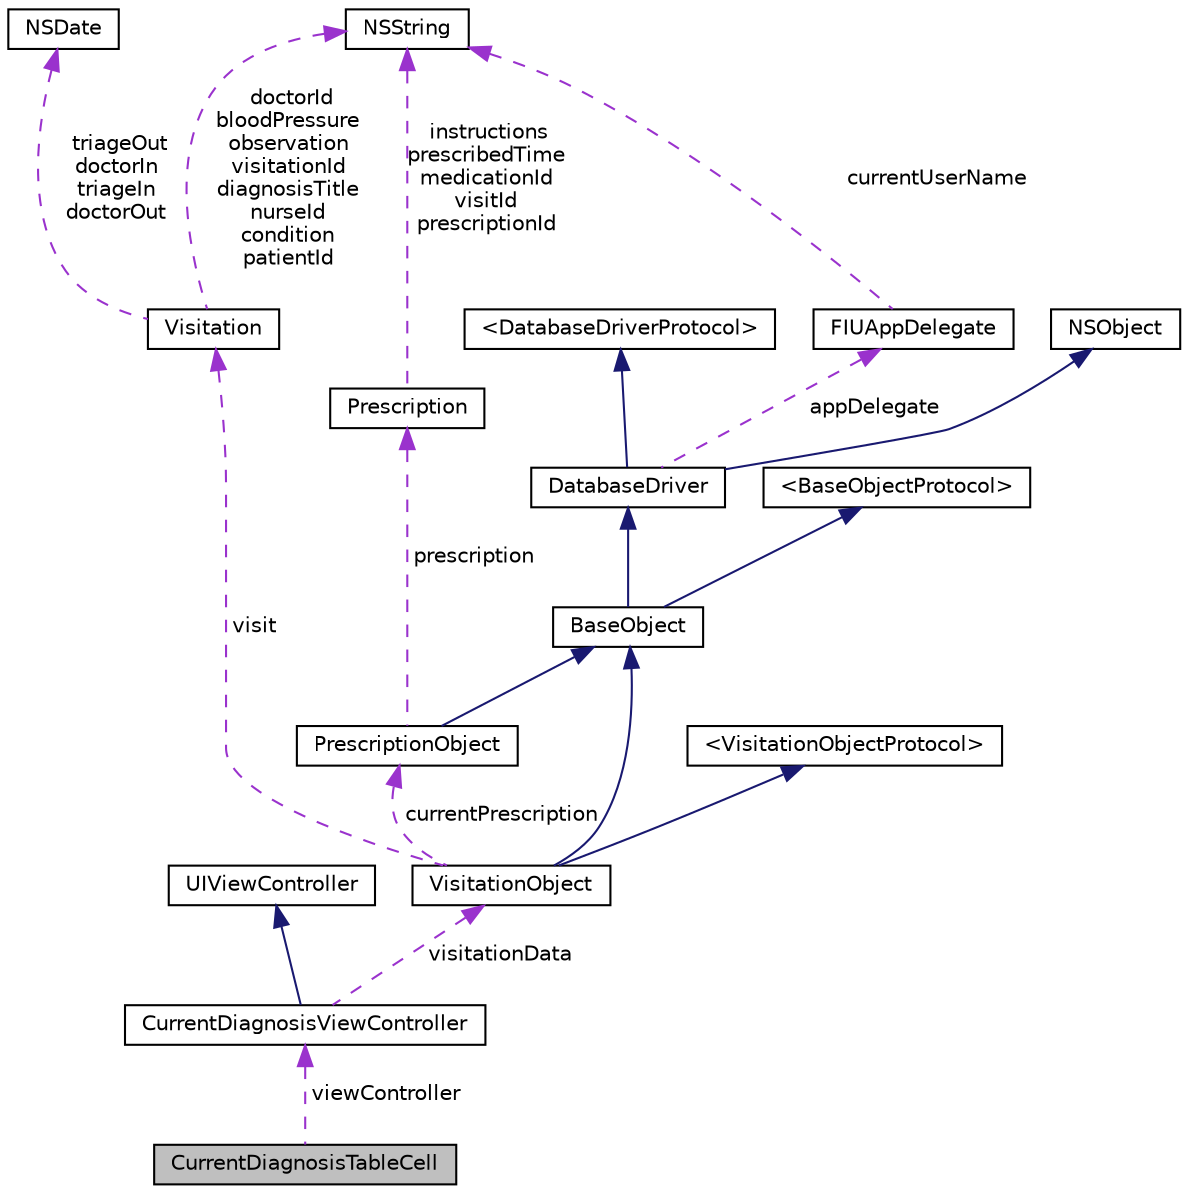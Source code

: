digraph G
{
  edge [fontname="Helvetica",fontsize="10",labelfontname="Helvetica",labelfontsize="10"];
  node [fontname="Helvetica",fontsize="10",shape=record];
  Node1 [label="CurrentDiagnosisTableCell",height=0.2,width=0.4,color="black", fillcolor="grey75", style="filled" fontcolor="black"];
  Node2 -> Node1 [dir="back",color="darkorchid3",fontsize="10",style="dashed",label=" viewController" ,fontname="Helvetica"];
  Node2 [label="CurrentDiagnosisViewController",height=0.2,width=0.4,color="black", fillcolor="white", style="filled",URL="$interface_current_diagnosis_view_controller.html"];
  Node3 -> Node2 [dir="back",color="midnightblue",fontsize="10",style="solid",fontname="Helvetica"];
  Node3 [label="UIViewController",height=0.2,width=0.4,color="black", fillcolor="white", style="filled",URL="$class_u_i_view_controller.html"];
  Node4 -> Node2 [dir="back",color="darkorchid3",fontsize="10",style="dashed",label=" visitationData" ,fontname="Helvetica"];
  Node4 [label="VisitationObject",height=0.2,width=0.4,color="black", fillcolor="white", style="filled",URL="$interface_visitation_object.html"];
  Node5 -> Node4 [dir="back",color="midnightblue",fontsize="10",style="solid",fontname="Helvetica"];
  Node5 [label="BaseObject",height=0.2,width=0.4,color="black", fillcolor="white", style="filled",URL="$interface_base_object.html"];
  Node6 -> Node5 [dir="back",color="midnightblue",fontsize="10",style="solid",fontname="Helvetica"];
  Node6 [label="DatabaseDriver",height=0.2,width=0.4,color="black", fillcolor="white", style="filled",URL="$interface_database_driver.html"];
  Node7 -> Node6 [dir="back",color="midnightblue",fontsize="10",style="solid",fontname="Helvetica"];
  Node7 [label="NSObject",height=0.2,width=0.4,color="black", fillcolor="white", style="filled",URL="$class_n_s_object.html"];
  Node8 -> Node6 [dir="back",color="midnightblue",fontsize="10",style="solid",fontname="Helvetica"];
  Node8 [label="\<DatabaseDriverProtocol\>",height=0.2,width=0.4,color="black", fillcolor="white", style="filled",URL="$protocol_database_driver_protocol-p.html"];
  Node9 -> Node6 [dir="back",color="darkorchid3",fontsize="10",style="dashed",label=" appDelegate" ,fontname="Helvetica"];
  Node9 [label="FIUAppDelegate",height=0.2,width=0.4,color="black", fillcolor="white", style="filled",URL="$interface_f_i_u_app_delegate.html"];
  Node10 -> Node9 [dir="back",color="darkorchid3",fontsize="10",style="dashed",label=" currentUserName" ,fontname="Helvetica"];
  Node10 [label="NSString",height=0.2,width=0.4,color="black", fillcolor="white", style="filled",URL="$class_n_s_string.html"];
  Node11 -> Node5 [dir="back",color="midnightblue",fontsize="10",style="solid",fontname="Helvetica"];
  Node11 [label="\<BaseObjectProtocol\>",height=0.2,width=0.4,color="black", fillcolor="white", style="filled",URL="$protocol_base_object_protocol-p.html"];
  Node12 -> Node4 [dir="back",color="midnightblue",fontsize="10",style="solid",fontname="Helvetica"];
  Node12 [label="\<VisitationObjectProtocol\>",height=0.2,width=0.4,color="black", fillcolor="white", style="filled",URL="$protocol_visitation_object_protocol-p.html"];
  Node13 -> Node4 [dir="back",color="darkorchid3",fontsize="10",style="dashed",label=" currentPrescription" ,fontname="Helvetica"];
  Node13 [label="PrescriptionObject",height=0.2,width=0.4,color="black", fillcolor="white", style="filled",URL="$interface_prescription_object.html"];
  Node5 -> Node13 [dir="back",color="midnightblue",fontsize="10",style="solid",fontname="Helvetica"];
  Node14 -> Node13 [dir="back",color="darkorchid3",fontsize="10",style="dashed",label=" prescription" ,fontname="Helvetica"];
  Node14 [label="Prescription",height=0.2,width=0.4,color="black", fillcolor="white", style="filled",URL="$interface_prescription.html"];
  Node10 -> Node14 [dir="back",color="darkorchid3",fontsize="10",style="dashed",label=" instructions\nprescribedTime\nmedicationId\nvisitId\nprescriptionId" ,fontname="Helvetica"];
  Node15 -> Node4 [dir="back",color="darkorchid3",fontsize="10",style="dashed",label=" visit" ,fontname="Helvetica"];
  Node15 [label="Visitation",height=0.2,width=0.4,color="black", fillcolor="white", style="filled",URL="$interface_visitation.html"];
  Node16 -> Node15 [dir="back",color="darkorchid3",fontsize="10",style="dashed",label=" triageOut\ndoctorIn\ntriageIn\ndoctorOut" ,fontname="Helvetica"];
  Node16 [label="NSDate",height=0.2,width=0.4,color="black", fillcolor="white", style="filled",URL="$class_n_s_date.html"];
  Node10 -> Node15 [dir="back",color="darkorchid3",fontsize="10",style="dashed",label=" doctorId\nbloodPressure\nobservation\nvisitationId\ndiagnosisTitle\nnurseId\ncondition\npatientId" ,fontname="Helvetica"];
}
